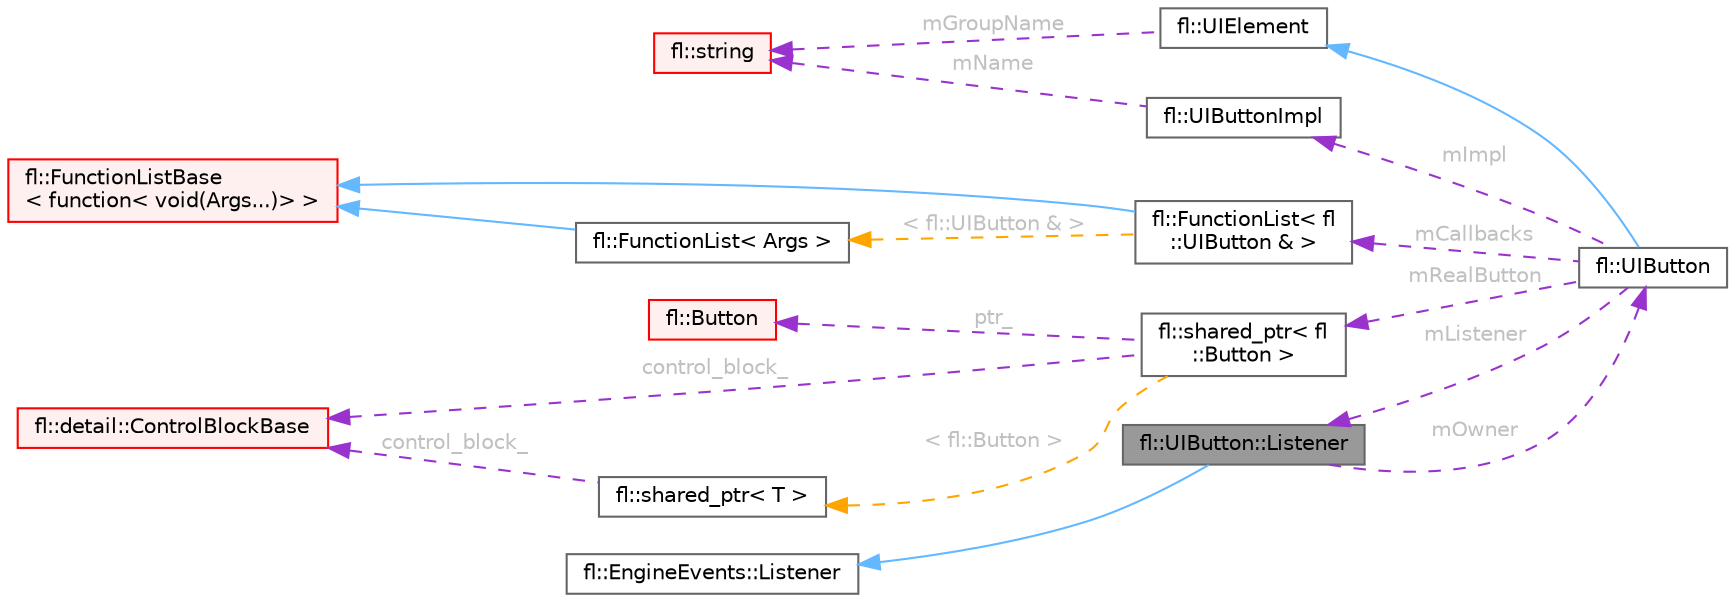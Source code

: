 digraph "fl::UIButton::Listener"
{
 // INTERACTIVE_SVG=YES
 // LATEX_PDF_SIZE
  bgcolor="transparent";
  edge [fontname=Helvetica,fontsize=10,labelfontname=Helvetica,labelfontsize=10];
  node [fontname=Helvetica,fontsize=10,shape=box,height=0.2,width=0.4];
  rankdir="LR";
  Node1 [id="Node000001",label="fl::UIButton::Listener",height=0.2,width=0.4,color="gray40", fillcolor="grey60", style="filled", fontcolor="black",tooltip=" "];
  Node2 -> Node1 [id="edge1_Node000001_Node000002",dir="back",color="steelblue1",style="solid",tooltip=" "];
  Node2 [id="Node000002",label="fl::EngineEvents::Listener",height=0.2,width=0.4,color="gray40", fillcolor="white", style="filled",URL="$db/da2/classfl_1_1_engine_events_1_1_listener.html",tooltip=" "];
  Node3 -> Node1 [id="edge2_Node000001_Node000003",dir="back",color="darkorchid3",style="dashed",tooltip=" ",label=" mOwner",fontcolor="grey" ];
  Node3 [id="Node000003",label="fl::UIButton",height=0.2,width=0.4,color="gray40", fillcolor="white", style="filled",URL="$d3/d1d/classfl_1_1_u_i_button.html",tooltip=" "];
  Node4 -> Node3 [id="edge3_Node000003_Node000004",dir="back",color="steelblue1",style="solid",tooltip=" "];
  Node4 [id="Node000004",label="fl::UIElement",height=0.2,width=0.4,color="gray40", fillcolor="white", style="filled",URL="$df/d7b/classfl_1_1_u_i_element.html",tooltip=" "];
  Node5 -> Node4 [id="edge4_Node000004_Node000005",dir="back",color="darkorchid3",style="dashed",tooltip=" ",label=" mGroupName",fontcolor="grey" ];
  Node5 [id="Node000005",label="fl::string",height=0.2,width=0.4,color="red", fillcolor="#FFF0F0", style="filled",URL="$d2/db2/classfl_1_1string.html",tooltip=" "];
  Node8 -> Node3 [id="edge5_Node000003_Node000008",dir="back",color="darkorchid3",style="dashed",tooltip=" ",label=" mImpl",fontcolor="grey" ];
  Node8 [id="Node000008",label="fl::UIButtonImpl",height=0.2,width=0.4,color="gray40", fillcolor="white", style="filled",URL="$d6/d8d/classfl_1_1_u_i_button_impl.html",tooltip=" "];
  Node5 -> Node8 [id="edge6_Node000008_Node000005",dir="back",color="darkorchid3",style="dashed",tooltip=" ",label=" mName",fontcolor="grey" ];
  Node9 -> Node3 [id="edge7_Node000003_Node000009",dir="back",color="darkorchid3",style="dashed",tooltip=" ",label=" mCallbacks",fontcolor="grey" ];
  Node9 [id="Node000009",label="fl::FunctionList\< fl\l::UIButton & \>",height=0.2,width=0.4,color="gray40", fillcolor="white", style="filled",URL="$d1/d5d/classfl_1_1_function_list.html",tooltip=" "];
  Node10 -> Node9 [id="edge8_Node000009_Node000010",dir="back",color="steelblue1",style="solid",tooltip=" "];
  Node10 [id="Node000010",label="fl::FunctionListBase\l\< function\< void(Args...)\> \>",height=0.2,width=0.4,color="red", fillcolor="#FFF0F0", style="filled",URL="$d7/de3/classfl_1_1_function_list_base.html",tooltip=" "];
  Node16 -> Node9 [id="edge9_Node000009_Node000016",dir="back",color="orange",style="dashed",tooltip=" ",label=" \< fl::UIButton & \>",fontcolor="grey" ];
  Node16 [id="Node000016",label="fl::FunctionList\< Args \>",height=0.2,width=0.4,color="gray40", fillcolor="white", style="filled",URL="$d1/d5d/classfl_1_1_function_list.html",tooltip=" "];
  Node10 -> Node16 [id="edge10_Node000016_Node000010",dir="back",color="steelblue1",style="solid",tooltip=" "];
  Node1 -> Node3 [id="edge11_Node000003_Node000001",dir="back",color="darkorchid3",style="dashed",tooltip=" ",label=" mListener",fontcolor="grey" ];
  Node17 -> Node3 [id="edge12_Node000003_Node000017",dir="back",color="darkorchid3",style="dashed",tooltip=" ",label=" mRealButton",fontcolor="grey" ];
  Node17 [id="Node000017",label="fl::shared_ptr\< fl\l::Button \>",height=0.2,width=0.4,color="gray40", fillcolor="white", style="filled",URL="$d1/d74/classfl_1_1shared__ptr.html",tooltip=" "];
  Node18 -> Node17 [id="edge13_Node000017_Node000018",dir="back",color="darkorchid3",style="dashed",tooltip=" ",label=" ptr_",fontcolor="grey" ];
  Node18 [id="Node000018",label="fl::Button",height=0.2,width=0.4,color="red", fillcolor="#FFF0F0", style="filled",URL="$d3/d85/classfl_1_1_button.html",tooltip=" "];
  Node25 -> Node17 [id="edge14_Node000017_Node000025",dir="back",color="darkorchid3",style="dashed",tooltip=" ",label=" control_block_",fontcolor="grey" ];
  Node25 [id="Node000025",label="fl::detail::ControlBlockBase",height=0.2,width=0.4,color="red", fillcolor="#FFF0F0", style="filled",URL="$d4/dc0/structfl_1_1detail_1_1_control_block_base.html",tooltip=" "];
  Node28 -> Node17 [id="edge15_Node000017_Node000028",dir="back",color="orange",style="dashed",tooltip=" ",label=" \< fl::Button \>",fontcolor="grey" ];
  Node28 [id="Node000028",label="fl::shared_ptr\< T \>",height=0.2,width=0.4,color="gray40", fillcolor="white", style="filled",URL="$d1/d74/classfl_1_1shared__ptr.html",tooltip=" "];
  Node25 -> Node28 [id="edge16_Node000028_Node000025",dir="back",color="darkorchid3",style="dashed",tooltip=" ",label=" control_block_",fontcolor="grey" ];
}
